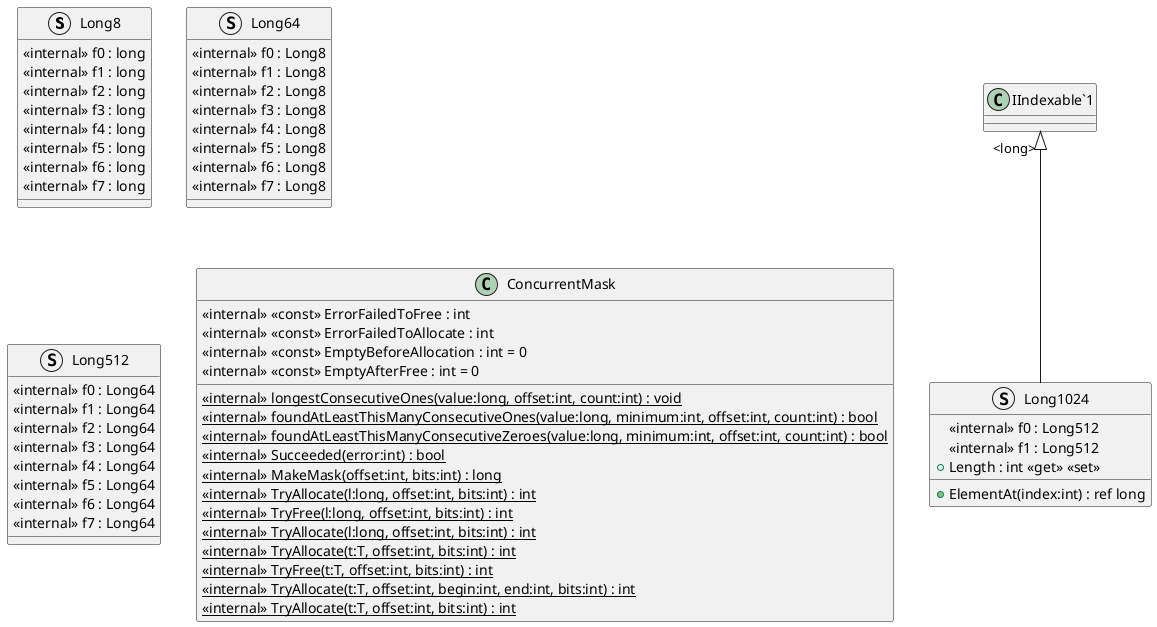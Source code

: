 @startuml
struct Long8 {
    <<internal>> f0 : long
    <<internal>> f1 : long
    <<internal>> f2 : long
    <<internal>> f3 : long
    <<internal>> f4 : long
    <<internal>> f5 : long
    <<internal>> f6 : long
    <<internal>> f7 : long
}
struct Long64 {
    <<internal>> f0 : Long8
    <<internal>> f1 : Long8
    <<internal>> f2 : Long8
    <<internal>> f3 : Long8
    <<internal>> f4 : Long8
    <<internal>> f5 : Long8
    <<internal>> f6 : Long8
    <<internal>> f7 : Long8
}
struct Long512 {
    <<internal>> f0 : Long64
    <<internal>> f1 : Long64
    <<internal>> f2 : Long64
    <<internal>> f3 : Long64
    <<internal>> f4 : Long64
    <<internal>> f5 : Long64
    <<internal>> f6 : Long64
    <<internal>> f7 : Long64
}
struct Long1024 {
    <<internal>> f0 : Long512
    <<internal>> f1 : Long512
    + Length : int <<get>> <<set>>
    + ElementAt(index:int) : ref long
}
class ConcurrentMask {
    <<internal>> {static} longestConsecutiveOnes(value:long, offset:int, count:int) : void
    <<internal>> {static} foundAtLeastThisManyConsecutiveOnes(value:long, minimum:int, offset:int, count:int) : bool
    <<internal>> {static} foundAtLeastThisManyConsecutiveZeroes(value:long, minimum:int, offset:int, count:int) : bool
    <<internal>> <<const>> ErrorFailedToFree : int
    <<internal>> <<const>> ErrorFailedToAllocate : int
    <<internal>> <<const>> EmptyBeforeAllocation : int = 0
    <<internal>> <<const>> EmptyAfterFree : int = 0
    <<internal>> {static} Succeeded(error:int) : bool
    <<internal>> {static} MakeMask(offset:int, bits:int) : long
    <<internal>> {static} TryAllocate(l:long, offset:int, bits:int) : int
    <<internal>> {static} TryFree(l:long, offset:int, bits:int) : int
    <<internal>> {static} TryAllocate(l:long, offset:int, bits:int) : int
    <<internal>> {static} TryAllocate(t:T, offset:int, bits:int) : int
    <<internal>> {static} TryFree(t:T, offset:int, bits:int) : int
    <<internal>> {static} TryAllocate(t:T, offset:int, begin:int, end:int, bits:int) : int
    <<internal>> {static} TryAllocate(t:T, offset:int, bits:int) : int
}
"IIndexable`1" "<long>" <|-- Long1024
@enduml
